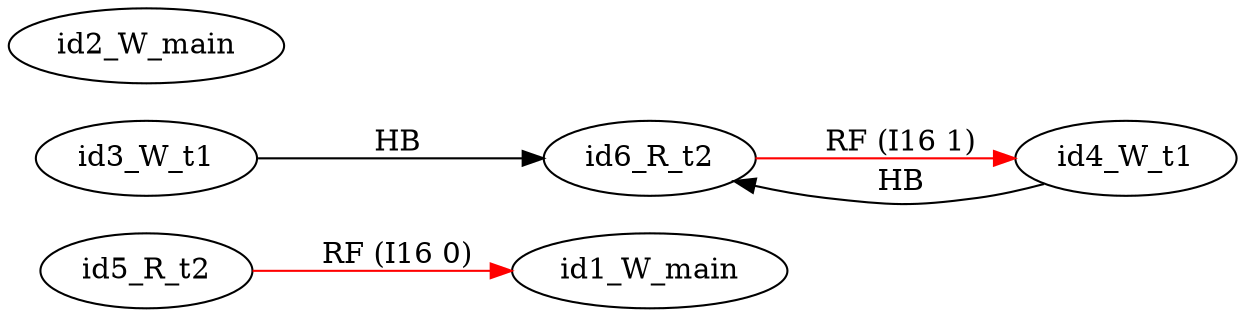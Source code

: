 digraph memory_model {
rankdir=LR;
splines=true; esep=0.5;
id5_R_t2 -> id1_W_main [label = "RF (I16 0)", color="red"];
id6_R_t2 -> id4_W_t1 [label = "RF (I16 1)", color="red"];
id3_W_t1 -> id6_R_t2 [label = "HB", color="black"];
id4_W_t1 -> id6_R_t2 [label = "HB", color="black"];
id1_W_main [pos="2.5,4!"]
id2_W_main [pos="2.5,2!"]
id3_W_t1 [pos="0,0!"]
id4_W_t1 [pos="0,-2!"]
id5_R_t2 [pos="5,0!"]
id6_R_t2 [pos="5,-2!"]
}